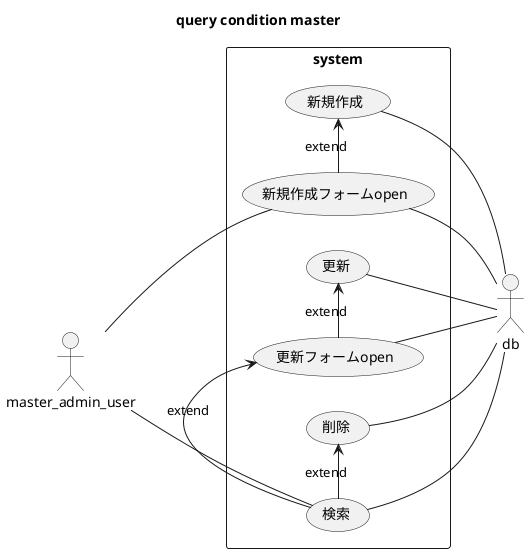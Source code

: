 @startuml maker_master

title query condition master

left to right direction

rectangle system {
    (検索)
    (更新フォームopen)
    (更新)
    
    (削除)

    (新規作成フォームopen)
    (新規作成)
    
}

:master_admin_user: -- (新規作成フォームopen)
(新規作成フォームopen) -> (新規作成) : extend

:master_admin_user: -- (検索)
(検索) -> (更新フォームopen) : extend
(更新フォームopen) -> (更新) : extend

(検索) -> (削除) : extend

(新規作成フォームopen) -- :db:
(更新フォームopen) -- :db:
(新規作成) -- :db:
(更新) -- :db:
(削除) -- :db:
(検索) -- :db:

@enduml